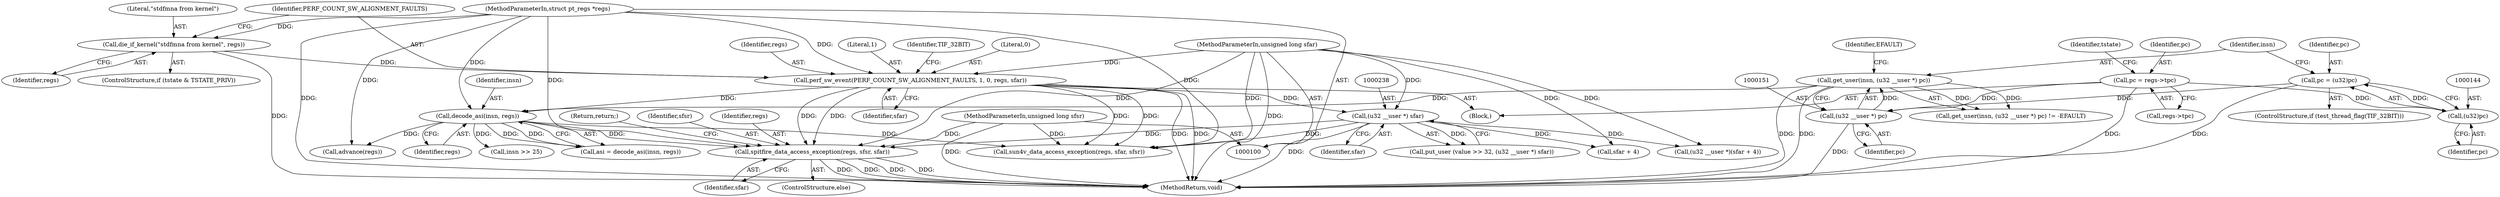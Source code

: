 digraph "0_linux_a8b0ca17b80e92faab46ee7179ba9e99ccb61233_38@pointer" {
"1000262" [label="(Call,spitfire_data_access_exception(regs, sfsr, sfar))"];
"1000132" [label="(Call,perf_sw_event(PERF_COUNT_SW_ALIGNMENT_FAULTS, 1, 0, regs, sfar))"];
"1000129" [label="(Call,die_if_kernel(\"stdfmna from kernel\", regs))"];
"1000101" [label="(MethodParameterIn,struct pt_regs *regs)"];
"1000102" [label="(MethodParameterIn,unsigned long sfar)"];
"1000159" [label="(Call,decode_asi(insn, regs))"];
"1000148" [label="(Call,get_user(insn, (u32 __user *) pc))"];
"1000150" [label="(Call,(u32 __user *) pc)"];
"1000141" [label="(Call,pc = (u32)pc)"];
"1000143" [label="(Call,(u32)pc)"];
"1000106" [label="(Call,pc = regs->tpc)"];
"1000103" [label="(MethodParameterIn,unsigned long sfsr)"];
"1000237" [label="(Call,(u32 __user *) sfar)"];
"1000133" [label="(Identifier,PERF_COUNT_SW_ALIGNMENT_FAULTS)"];
"1000143" [label="(Call,(u32)pc)"];
"1000161" [label="(Identifier,regs)"];
"1000267" [label="(Call,advance(regs))"];
"1000239" [label="(Identifier,sfar)"];
"1000265" [label="(Identifier,sfar)"];
"1000137" [label="(Identifier,sfar)"];
"1000150" [label="(Call,(u32 __user *) pc)"];
"1000141" [label="(Call,pc = (u32)pc)"];
"1000134" [label="(Literal,1)"];
"1000263" [label="(Identifier,regs)"];
"1000264" [label="(Identifier,sfsr)"];
"1000125" [label="(ControlStructure,if (tstate & TSTATE_PRIV))"];
"1000166" [label="(Call,insn >> 25)"];
"1000152" [label="(Identifier,pc)"];
"1000257" [label="(Call,sun4v_data_access_exception(regs, sfar, sfsr))"];
"1000159" [label="(Call,decode_asi(insn, regs))"];
"1000261" [label="(ControlStructure,else)"];
"1000140" [label="(Identifier,TIF_32BIT)"];
"1000142" [label="(Identifier,pc)"];
"1000269" [label="(MethodReturn,void)"];
"1000266" [label="(Return,return;)"];
"1000129" [label="(Call,die_if_kernel(\"stdfmna from kernel\", regs))"];
"1000145" [label="(Identifier,pc)"];
"1000138" [label="(ControlStructure,if (test_thread_flag(TIF_32BIT)))"];
"1000157" [label="(Call,asi = decode_asi(insn, regs))"];
"1000108" [label="(Call,regs->tpc)"];
"1000130" [label="(Literal,\"stdfmna from kernel\")"];
"1000244" [label="(Call,(u32 __user *)(sfar + 4))"];
"1000233" [label="(Call,put_user (value >> 32, (u32 __user *) sfar))"];
"1000107" [label="(Identifier,pc)"];
"1000135" [label="(Literal,0)"];
"1000103" [label="(MethodParameterIn,unsigned long sfsr)"];
"1000106" [label="(Call,pc = regs->tpc)"];
"1000101" [label="(MethodParameterIn,struct pt_regs *regs)"];
"1000237" [label="(Call,(u32 __user *) sfar)"];
"1000148" [label="(Call,get_user(insn, (u32 __user *) pc))"];
"1000102" [label="(MethodParameterIn,unsigned long sfar)"];
"1000149" [label="(Identifier,insn)"];
"1000113" [label="(Identifier,tstate)"];
"1000132" [label="(Call,perf_sw_event(PERF_COUNT_SW_ALIGNMENT_FAULTS, 1, 0, regs, sfar))"];
"1000154" [label="(Identifier,EFAULT)"];
"1000246" [label="(Call,sfar + 4)"];
"1000160" [label="(Identifier,insn)"];
"1000147" [label="(Call,get_user(insn, (u32 __user *) pc) != -EFAULT)"];
"1000131" [label="(Identifier,regs)"];
"1000104" [label="(Block,)"];
"1000262" [label="(Call,spitfire_data_access_exception(regs, sfsr, sfar))"];
"1000136" [label="(Identifier,regs)"];
"1000262" -> "1000261"  [label="AST: "];
"1000262" -> "1000265"  [label="CFG: "];
"1000263" -> "1000262"  [label="AST: "];
"1000264" -> "1000262"  [label="AST: "];
"1000265" -> "1000262"  [label="AST: "];
"1000266" -> "1000262"  [label="CFG: "];
"1000262" -> "1000269"  [label="DDG: "];
"1000262" -> "1000269"  [label="DDG: "];
"1000262" -> "1000269"  [label="DDG: "];
"1000262" -> "1000269"  [label="DDG: "];
"1000132" -> "1000262"  [label="DDG: "];
"1000132" -> "1000262"  [label="DDG: "];
"1000159" -> "1000262"  [label="DDG: "];
"1000101" -> "1000262"  [label="DDG: "];
"1000103" -> "1000262"  [label="DDG: "];
"1000237" -> "1000262"  [label="DDG: "];
"1000102" -> "1000262"  [label="DDG: "];
"1000132" -> "1000104"  [label="AST: "];
"1000132" -> "1000137"  [label="CFG: "];
"1000133" -> "1000132"  [label="AST: "];
"1000134" -> "1000132"  [label="AST: "];
"1000135" -> "1000132"  [label="AST: "];
"1000136" -> "1000132"  [label="AST: "];
"1000137" -> "1000132"  [label="AST: "];
"1000140" -> "1000132"  [label="CFG: "];
"1000132" -> "1000269"  [label="DDG: "];
"1000132" -> "1000269"  [label="DDG: "];
"1000129" -> "1000132"  [label="DDG: "];
"1000101" -> "1000132"  [label="DDG: "];
"1000102" -> "1000132"  [label="DDG: "];
"1000132" -> "1000159"  [label="DDG: "];
"1000132" -> "1000237"  [label="DDG: "];
"1000132" -> "1000257"  [label="DDG: "];
"1000132" -> "1000257"  [label="DDG: "];
"1000129" -> "1000125"  [label="AST: "];
"1000129" -> "1000131"  [label="CFG: "];
"1000130" -> "1000129"  [label="AST: "];
"1000131" -> "1000129"  [label="AST: "];
"1000133" -> "1000129"  [label="CFG: "];
"1000129" -> "1000269"  [label="DDG: "];
"1000101" -> "1000129"  [label="DDG: "];
"1000101" -> "1000100"  [label="AST: "];
"1000101" -> "1000269"  [label="DDG: "];
"1000101" -> "1000159"  [label="DDG: "];
"1000101" -> "1000257"  [label="DDG: "];
"1000101" -> "1000267"  [label="DDG: "];
"1000102" -> "1000100"  [label="AST: "];
"1000102" -> "1000269"  [label="DDG: "];
"1000102" -> "1000237"  [label="DDG: "];
"1000102" -> "1000244"  [label="DDG: "];
"1000102" -> "1000246"  [label="DDG: "];
"1000102" -> "1000257"  [label="DDG: "];
"1000159" -> "1000157"  [label="AST: "];
"1000159" -> "1000161"  [label="CFG: "];
"1000160" -> "1000159"  [label="AST: "];
"1000161" -> "1000159"  [label="AST: "];
"1000157" -> "1000159"  [label="CFG: "];
"1000159" -> "1000157"  [label="DDG: "];
"1000159" -> "1000157"  [label="DDG: "];
"1000148" -> "1000159"  [label="DDG: "];
"1000159" -> "1000166"  [label="DDG: "];
"1000159" -> "1000257"  [label="DDG: "];
"1000159" -> "1000267"  [label="DDG: "];
"1000148" -> "1000147"  [label="AST: "];
"1000148" -> "1000150"  [label="CFG: "];
"1000149" -> "1000148"  [label="AST: "];
"1000150" -> "1000148"  [label="AST: "];
"1000154" -> "1000148"  [label="CFG: "];
"1000148" -> "1000269"  [label="DDG: "];
"1000148" -> "1000269"  [label="DDG: "];
"1000148" -> "1000147"  [label="DDG: "];
"1000148" -> "1000147"  [label="DDG: "];
"1000150" -> "1000148"  [label="DDG: "];
"1000150" -> "1000152"  [label="CFG: "];
"1000151" -> "1000150"  [label="AST: "];
"1000152" -> "1000150"  [label="AST: "];
"1000150" -> "1000269"  [label="DDG: "];
"1000141" -> "1000150"  [label="DDG: "];
"1000106" -> "1000150"  [label="DDG: "];
"1000141" -> "1000138"  [label="AST: "];
"1000141" -> "1000143"  [label="CFG: "];
"1000142" -> "1000141"  [label="AST: "];
"1000143" -> "1000141"  [label="AST: "];
"1000149" -> "1000141"  [label="CFG: "];
"1000141" -> "1000269"  [label="DDG: "];
"1000143" -> "1000141"  [label="DDG: "];
"1000143" -> "1000145"  [label="CFG: "];
"1000144" -> "1000143"  [label="AST: "];
"1000145" -> "1000143"  [label="AST: "];
"1000106" -> "1000143"  [label="DDG: "];
"1000106" -> "1000104"  [label="AST: "];
"1000106" -> "1000108"  [label="CFG: "];
"1000107" -> "1000106"  [label="AST: "];
"1000108" -> "1000106"  [label="AST: "];
"1000113" -> "1000106"  [label="CFG: "];
"1000106" -> "1000269"  [label="DDG: "];
"1000103" -> "1000100"  [label="AST: "];
"1000103" -> "1000269"  [label="DDG: "];
"1000103" -> "1000257"  [label="DDG: "];
"1000237" -> "1000233"  [label="AST: "];
"1000237" -> "1000239"  [label="CFG: "];
"1000238" -> "1000237"  [label="AST: "];
"1000239" -> "1000237"  [label="AST: "];
"1000233" -> "1000237"  [label="CFG: "];
"1000237" -> "1000269"  [label="DDG: "];
"1000237" -> "1000233"  [label="DDG: "];
"1000237" -> "1000244"  [label="DDG: "];
"1000237" -> "1000246"  [label="DDG: "];
"1000237" -> "1000257"  [label="DDG: "];
}
